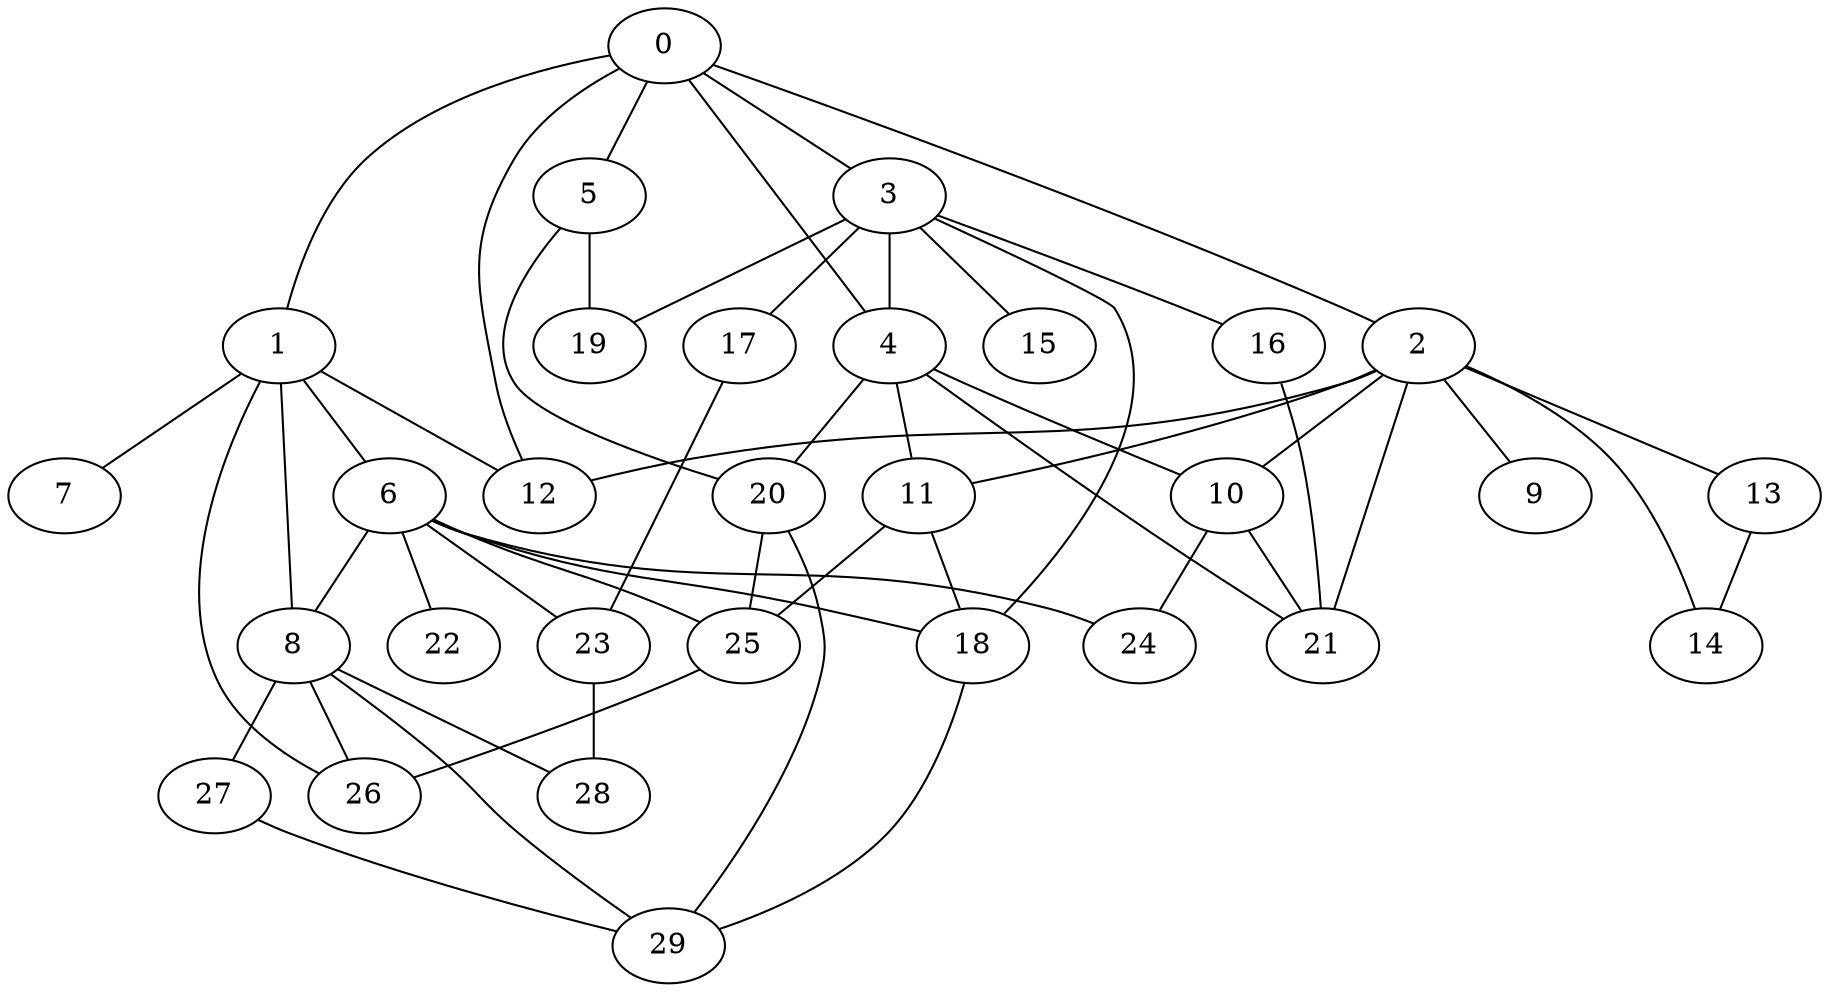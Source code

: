 
graph graphname {
    0 -- 1
0 -- 2
0 -- 3
0 -- 4
0 -- 5
0 -- 12
1 -- 8
1 -- 6
1 -- 7
1 -- 26
1 -- 12
2 -- 9
2 -- 10
2 -- 11
2 -- 12
2 -- 13
2 -- 14
2 -- 21
3 -- 15
3 -- 16
3 -- 17
3 -- 18
3 -- 19
3 -- 4
4 -- 20
4 -- 21
4 -- 10
4 -- 11
5 -- 19
5 -- 20
6 -- 24
6 -- 25
6 -- 22
6 -- 23
6 -- 18
6 -- 8
8 -- 26
8 -- 27
8 -- 28
8 -- 29
10 -- 21
10 -- 24
11 -- 18
11 -- 25
13 -- 14
16 -- 21
17 -- 23
18 -- 29
20 -- 25
20 -- 29
23 -- 28
25 -- 26
27 -- 29

}
